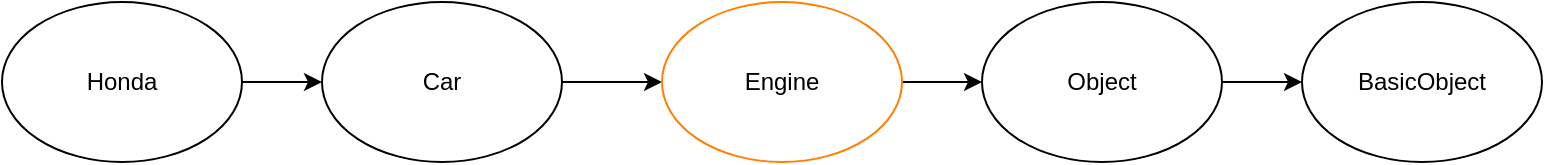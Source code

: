 <mxfile>
    <diagram id="Bgr3UQM6KNeqYuLS9pf-" name="Page-1">
        <mxGraphModel dx="1944" dy="855" grid="1" gridSize="10" guides="1" tooltips="1" connect="1" arrows="1" fold="1" page="1" pageScale="1" pageWidth="850" pageHeight="1100" math="0" shadow="0">
            <root>
                <mxCell id="0"/>
                <mxCell id="1" parent="0"/>
                <mxCell id="4" value="" style="edgeStyle=orthogonalEdgeStyle;rounded=0;orthogonalLoop=1;jettySize=auto;html=1;" parent="1" source="2" target="3" edge="1">
                    <mxGeometry relative="1" as="geometry"/>
                </mxCell>
                <mxCell id="2" value="Honda" style="ellipse;whiteSpace=wrap;html=1;" parent="1" vertex="1">
                    <mxGeometry x="40" y="520" width="120" height="80" as="geometry"/>
                </mxCell>
                <mxCell id="10" value="" style="edgeStyle=orthogonalEdgeStyle;rounded=0;orthogonalLoop=1;jettySize=auto;html=1;" edge="1" parent="1" source="3" target="9">
                    <mxGeometry relative="1" as="geometry"/>
                </mxCell>
                <mxCell id="3" value="Car" style="ellipse;whiteSpace=wrap;html=1;" parent="1" vertex="1">
                    <mxGeometry x="200" y="520" width="120" height="80" as="geometry"/>
                </mxCell>
                <mxCell id="8" value="" style="edgeStyle=orthogonalEdgeStyle;rounded=0;orthogonalLoop=1;jettySize=auto;html=1;" parent="1" source="5" target="7" edge="1">
                    <mxGeometry relative="1" as="geometry"/>
                </mxCell>
                <mxCell id="5" value="Object" style="ellipse;whiteSpace=wrap;html=1;" parent="1" vertex="1">
                    <mxGeometry x="530" y="520" width="120" height="80" as="geometry"/>
                </mxCell>
                <mxCell id="7" value="BasicObject" style="ellipse;whiteSpace=wrap;html=1;" parent="1" vertex="1">
                    <mxGeometry x="690" y="520" width="120" height="80" as="geometry"/>
                </mxCell>
                <mxCell id="11" style="edgeStyle=orthogonalEdgeStyle;rounded=0;orthogonalLoop=1;jettySize=auto;html=1;" edge="1" parent="1" source="9" target="5">
                    <mxGeometry relative="1" as="geometry"/>
                </mxCell>
                <mxCell id="9" value="Engine" style="ellipse;whiteSpace=wrap;html=1;strokeColor=#FF8000;" vertex="1" parent="1">
                    <mxGeometry x="370" y="520" width="120" height="80" as="geometry"/>
                </mxCell>
            </root>
        </mxGraphModel>
    </diagram>
</mxfile>